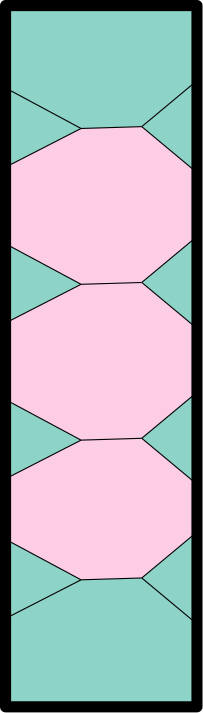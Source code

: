 <?xml version="1.0"?>
<!DOCTYPE ipe SYSTEM "ipe.dtd">
<ipe version="70218" creator="Ipe 7.2.18">
<info created="D:20200814092440" modified="D:20200814132021"/>
<ipestyle name="basic">
<symbol name="arrow/arc(spx)">
<path stroke="sym-stroke" fill="sym-stroke" pen="sym-pen">
0 0 m
-1 0.333 l
-1 -0.333 l
h
</path>
</symbol>
<symbol name="arrow/farc(spx)">
<path stroke="sym-stroke" fill="white" pen="sym-pen">
0 0 m
-1 0.333 l
-1 -0.333 l
h
</path>
</symbol>
<symbol name="arrow/ptarc(spx)">
<path stroke="sym-stroke" fill="sym-stroke" pen="sym-pen">
0 0 m
-1 0.333 l
-0.8 0 l
-1 -0.333 l
h
</path>
</symbol>
<symbol name="arrow/fptarc(spx)">
<path stroke="sym-stroke" fill="white" pen="sym-pen">
0 0 m
-1 0.333 l
-0.8 0 l
-1 -0.333 l
h
</path>
</symbol>
<symbol name="mark/circle(sx)" transformations="translations">
<path fill="sym-stroke">
0.6 0 0 0.6 0 0 e
0.4 0 0 0.4 0 0 e
</path>
</symbol>
<symbol name="mark/disk(sx)" transformations="translations">
<path fill="sym-stroke">
0.6 0 0 0.6 0 0 e
</path>
</symbol>
<symbol name="mark/fdisk(sfx)" transformations="translations">
<group>
<path fill="sym-fill">
0.5 0 0 0.5 0 0 e
</path>
<path fill="sym-stroke" fillrule="eofill">
0.6 0 0 0.6 0 0 e
0.4 0 0 0.4 0 0 e
</path>
</group>
</symbol>
<symbol name="mark/box(sx)" transformations="translations">
<path fill="sym-stroke" fillrule="eofill">
-0.6 -0.6 m
0.6 -0.6 l
0.6 0.6 l
-0.6 0.6 l
h
-0.4 -0.4 m
0.4 -0.4 l
0.4 0.4 l
-0.4 0.4 l
h
</path>
</symbol>
<symbol name="mark/square(sx)" transformations="translations">
<path fill="sym-stroke">
-0.6 -0.6 m
0.6 -0.6 l
0.6 0.6 l
-0.6 0.6 l
h
</path>
</symbol>
<symbol name="mark/fsquare(sfx)" transformations="translations">
<group>
<path fill="sym-fill">
-0.5 -0.5 m
0.5 -0.5 l
0.5 0.5 l
-0.5 0.5 l
h
</path>
<path fill="sym-stroke" fillrule="eofill">
-0.6 -0.6 m
0.6 -0.6 l
0.6 0.6 l
-0.6 0.6 l
h
-0.4 -0.4 m
0.4 -0.4 l
0.4 0.4 l
-0.4 0.4 l
h
</path>
</group>
</symbol>
<symbol name="mark/cross(sx)" transformations="translations">
<group>
<path fill="sym-stroke">
-0.43 -0.57 m
0.57 0.43 l
0.43 0.57 l
-0.57 -0.43 l
h
</path>
<path fill="sym-stroke">
-0.43 0.57 m
0.57 -0.43 l
0.43 -0.57 l
-0.57 0.43 l
h
</path>
</group>
</symbol>
<symbol name="arrow/fnormal(spx)">
<path stroke="sym-stroke" fill="white" pen="sym-pen">
0 0 m
-1 0.333 l
-1 -0.333 l
h
</path>
</symbol>
<symbol name="arrow/pointed(spx)">
<path stroke="sym-stroke" fill="sym-stroke" pen="sym-pen">
0 0 m
-1 0.333 l
-0.8 0 l
-1 -0.333 l
h
</path>
</symbol>
<symbol name="arrow/fpointed(spx)">
<path stroke="sym-stroke" fill="white" pen="sym-pen">
0 0 m
-1 0.333 l
-0.8 0 l
-1 -0.333 l
h
</path>
</symbol>
<symbol name="arrow/linear(spx)">
<path stroke="sym-stroke" pen="sym-pen">
-1 0.333 m
0 0 l
-1 -0.333 l
</path>
</symbol>
<symbol name="arrow/fdouble(spx)">
<path stroke="sym-stroke" fill="white" pen="sym-pen">
0 0 m
-1 0.333 l
-1 -0.333 l
h
-1 0 m
-2 0.333 l
-2 -0.333 l
h
</path>
</symbol>
<symbol name="arrow/double(spx)">
<path stroke="sym-stroke" fill="sym-stroke" pen="sym-pen">
0 0 m
-1 0.333 l
-1 -0.333 l
h
-1 0 m
-2 0.333 l
-2 -0.333 l
h
</path>
</symbol>
<symbol name="arrow/mid-normal(spx)">
<path stroke="sym-stroke" fill="sym-stroke" pen="sym-pen">
0.5 0 m
-0.5 0.333 l
-0.5 -0.333 l
h
</path>
</symbol>
<symbol name="arrow/mid-fnormal(spx)">
<path stroke="sym-stroke" fill="white" pen="sym-pen">
0.5 0 m
-0.5 0.333 l
-0.5 -0.333 l
h
</path>
</symbol>
<symbol name="arrow/mid-pointed(spx)">
<path stroke="sym-stroke" fill="sym-stroke" pen="sym-pen">
0.5 0 m
-0.5 0.333 l
-0.3 0 l
-0.5 -0.333 l
h
</path>
</symbol>
<symbol name="arrow/mid-fpointed(spx)">
<path stroke="sym-stroke" fill="white" pen="sym-pen">
0.5 0 m
-0.5 0.333 l
-0.3 0 l
-0.5 -0.333 l
h
</path>
</symbol>
<symbol name="arrow/mid-double(spx)">
<path stroke="sym-stroke" fill="sym-stroke" pen="sym-pen">
1 0 m
0 0.333 l
0 -0.333 l
h
0 0 m
-1 0.333 l
-1 -0.333 l
h
</path>
</symbol>
<symbol name="arrow/mid-fdouble(spx)">
<path stroke="sym-stroke" fill="white" pen="sym-pen">
1 0 m
0 0.333 l
0 -0.333 l
h
0 0 m
-1 0.333 l
-1 -0.333 l
h
</path>
</symbol>
<pen name="heavier" value="0.8"/>
<pen name="fat" value="1.2"/>
<pen name="ultrafat" value="2"/>
<symbolsize name="large" value="5"/>
<symbolsize name="small" value="2"/>
<symbolsize name="tiny" value="1.1"/>
<arrowsize name="large" value="10"/>
<arrowsize name="small" value="5"/>
<arrowsize name="tiny" value="3"/>
<color name="red" value="1 0 0"/>
<color name="blue" value="0 0 1"/>
<color name="green" value="0 1 0"/>
<color name="yellow" value="1 1 0"/>
<color name="orange" value="1 0.647 0"/>
<color name="gold" value="1 0.843 0"/>
<color name="purple" value="0.627 0.125 0.941"/>
<color name="gray" value="0.745"/>
<color name="brown" value="0.647 0.165 0.165"/>
<color name="navy" value="0 0 0.502"/>
<color name="pink" value="1 0.753 0.796"/>
<color name="seagreen" value="0.18 0.545 0.341"/>
<color name="turquoise" value="0.251 0.878 0.816"/>
<color name="violet" value="0.933 0.51 0.933"/>
<color name="darkblue" value="0 0 0.545"/>
<color name="darkcyan" value="0 0.545 0.545"/>
<color name="darkgray" value="0.663"/>
<color name="darkgreen" value="0 0.392 0"/>
<color name="darkmagenta" value="0.545 0 0.545"/>
<color name="darkorange" value="1 0.549 0"/>
<color name="darkred" value="0.545 0 0"/>
<color name="lightblue" value="0.678 0.847 0.902"/>
<color name="lightcyan" value="0.878 1 1"/>
<color name="lightgray" value="0.827"/>
<color name="lightgreen" value="0.565 0.933 0.565"/>
<color name="lightyellow" value="1 1 0.878"/>
<dashstyle name="dotted" value="[1 3] 0"/>
<dashstyle name="dashed" value="[4] 0"/>
<dashstyle name="dash dotted" value="[4 2 1 2] 0"/>
<dashstyle name="dash dot dotted" value="[4 2 1 2 1 2] 0"/>
<textsize name="large" value="\large"/>
<textsize name="small" value="\small"/>
<textsize name="tiny" value="\tiny"/>
<textsize name="Large" value="\Large"/>
<textsize name="LARGE" value="\LARGE"/>
<textsize name="huge" value="\huge"/>
<textsize name="Huge" value="\Huge"/>
<textsize name="footnote" value="\footnotesize"/>
<textstyle name="center" begin="\begin{center}" end="\end{center}"/>
<textstyle name="itemize" begin="\begin{itemize}" end="\end{itemize}"/>
<textstyle name="item" begin="\begin{itemize}\item{}" end="\end{itemize}"/>
<gridsize name="4 pts" value="4"/>
<gridsize name="8 pts (~3 mm)" value="8"/>
<gridsize name="16 pts (~6 mm)" value="16"/>
<gridsize name="32 pts (~12 mm)" value="32"/>
<gridsize name="10 pts (~3.5 mm)" value="10"/>
<gridsize name="20 pts (~7 mm)" value="20"/>
<gridsize name="14 pts (~5 mm)" value="14"/>
<gridsize name="28 pts (~10 mm)" value="28"/>
<gridsize name="56 pts (~20 mm)" value="56"/>
<anglesize name="90 deg" value="90"/>
<anglesize name="60 deg" value="60"/>
<anglesize name="45 deg" value="45"/>
<anglesize name="30 deg" value="30"/>
<anglesize name="22.5 deg" value="22.5"/>
<opacity name="10%" value="0.1"/>
<opacity name="30%" value="0.3"/>
<opacity name="50%" value="0.5"/>
<opacity name="75%" value="0.75"/>
<tiling name="falling" angle="-60" step="4" width="1"/>
<tiling name="rising" angle="30" step="4" width="1"/>
</ipestyle>
<ipestyle>
<opacity name="10%" value="0.1"/>
<opacity name="30%" value="0.3"/>
<opacity name="50%" value="0.5"/>
<opacity name="20%" value="0.2"/>
<opacity name="40%" value="0.4"/>
<opacity name="60%" value="0.6"/>
<opacity name="70%" value="0.7"/>
<opacity name="80%" value="0.8"/>
<opacity name="90%" value="0.9"/>
</ipestyle>
<ipestyle name="brew">
<pen name="fattyfatfat" value="4"/>
<color name="aliceblue" value="0.941 0.973 1"/>
<color name="brew1" value="0.552 0.827 0.78"/>
<color name="brew2" value="1 1 0.701"/>
<color name="brew3" value="0.745 0.729 0.854"/>
<color name="brew4" value="0.984 0.501 0.447"/>
<color name="brew5" value="0.501 0.694 0.827"/>
<color name="brew6" value="0.992 0.705 0.384"/>
<color name="brew7" value="0.701 0.87 0.411"/>
<color name="brew8" value="0.988 0.803 0.898"/>
</ipestyle>
<page>
<layer name="C"/>
<layer name="T*"/>
<layer name="H"/>
<layer name="keepers"/>
<view layers="C T*" active="T*"/>
<view layers="C H" active="H"/>
<view layers="C keepers" active="keepers"/>
<path layer="T*" fill="brew1">
333.944 815.508 m
333.943 788.485 l
314.065 771.919 l
292.199 771.257 l
265.032 785.834 l
265.033 815.508 l
h
</path>
<path fill="brew1">
333.943 755.354 m
314.065 771.919 l
333.943 788.485 l
h
</path>
<path fill="brew1">
265.032 757.342 m
265.032 785.834 l
292.199 771.257 l
h
</path>
<path fill="brew1">
265.032 729.735 m
292.199 715.158 l
265.032 701.243 l
h
</path>
<path fill="brew1">
333.943 699.255 m
314.065 715.82 l
333.943 732.386 l
h
</path>
<path fill="brew1">
333.943 643.157 m
314.065 659.722 l
333.943 676.288 l
h
</path>
<path fill="brew1">
265.032 645.145 m
265.032 673.637 l
292.199 659.06 l
h
</path>
<path fill="brew1">
333.944 592.871 m
314.066 609.436 l
333.944 626.002 l
h
</path>
<path fill="brew1">
265.033 594.859 m
265.033 623.351 l
292.2 608.774 l
h
</path>
<path fill="brew1">
265.033 563.054 m
265.033 594.859 l
292.2 608.774 l
314.066 609.436 l
333.944 592.871 l
333.944 563.054 l
h
</path>
<path fill="brew8">
292.2 608.774 m
265.033 623.351 l
265.032 645.145 l
292.199 659.06 l
314.065 659.722 l
333.943 643.157 l
333.944 626.002 l
314.066 609.436 l
h
</path>
<path fill="brew8">
292.199 659.06 m
265.032 673.637 l
265.032 701.243 l
292.199 715.158 l
314.065 715.82 l
333.943 699.255 l
333.943 676.288 l
314.065 659.722 l
h
</path>
<path fill="brew8">
292.199 715.158 m
265.032 729.735 l
265.032 757.342 l
292.199 771.257 l
314.065 771.919 l
333.943 755.354 l
333.943 732.386 l
314.065 715.82 l
h
</path>
<path layer="C" matrix="0 1 -1 0 988.769 389.793" stroke="black" pen="fattyfatfat">
173.261 723.736 m
173.261 654.825 l
425.715 654.825 l
425.715 723.736 l
h
</path>
<path layer="T*" matrix="0 1 -1 0 988.769 389.793" stroke="black">
205.066 723.736 m
218.981 696.569 l
</path>
<path matrix="0 1 -1 0 988.769 389.793" stroke="black">
218.981 696.569 m
233.558 723.736 l
</path>
<path matrix="0 1 -1 0 988.769 389.793" stroke="black">
218.981 696.569 m
219.643 674.703 l
</path>
<path matrix="0 1 -1 0 988.769 389.793" stroke="black">
219.643 674.703 m
203.078 654.825 l
</path>
<path matrix="0 1 -1 0 988.769 389.793" stroke="black">
219.643 674.703 m
236.209 654.825 l
</path>
<path matrix="0 1 -1 0 988.768 440.079" stroke="black">
205.066 723.736 m
218.981 696.569 l
</path>
<path matrix="0 1 -1 0 988.768 440.079" stroke="black">
218.981 696.569 m
233.558 723.736 l
</path>
<path matrix="0 1 -1 0 988.768 440.079" stroke="black">
218.981 696.569 m
219.643 674.703 l
</path>
<path matrix="0 1 -1 0 988.768 440.079" stroke="black">
219.643 674.703 m
203.078 654.825 l
</path>
<path matrix="0 1 -1 0 988.768 440.079" stroke="black">
219.643 674.703 m
236.209 654.825 l
</path>
<path matrix="0 1 -1 0 988.768 496.177" stroke="black">
205.066 723.736 m
218.981 696.569 l
</path>
<path matrix="0 1 -1 0 988.768 496.177" stroke="black">
218.981 696.569 m
233.558 723.736 l
</path>
<path matrix="0 1 -1 0 988.768 496.177" stroke="black">
218.981 696.569 m
219.643 674.703 l
</path>
<path matrix="0 1 -1 0 988.768 496.177" stroke="black">
219.643 674.703 m
203.078 654.825 l
</path>
<path matrix="0 1 -1 0 988.768 496.177" stroke="black">
219.643 674.703 m
236.209 654.825 l
</path>
<path matrix="0 1 -1 0 988.768 552.276" stroke="black">
205.066 723.736 m
218.981 696.569 l
</path>
<path matrix="0 1 -1 0 988.768 552.276" stroke="black">
218.981 696.569 m
233.558 723.736 l
</path>
<path matrix="0 1 -1 0 988.768 552.276" stroke="black">
218.981 696.569 m
219.643 674.703 l
</path>
<path matrix="0 1 -1 0 988.768 552.276" stroke="black">
219.643 674.703 m
203.078 654.825 l
</path>
<path matrix="0 1 -1 0 988.768 552.276" stroke="black">
219.643 674.703 m
236.209 654.825 l
</path>
<path layer="H" matrix="0 1 -1 0 988.768 389.793" stroke="black">
218.981 696.569 m
233.558 723.736 l
</path>
<path matrix="0 1 -1 0 988.768 389.793" stroke="black">
218.981 696.569 m
219.643 674.703 l
</path>
<path matrix="0 1 -1 0 988.768 389.793" stroke="black">
219.643 674.703 m
236.209 654.825 l
</path>
<path matrix="0 1 -1 0 988.768 440.079" stroke="black">
205.066 723.736 m
218.981 696.569 l
</path>
<path matrix="0 1 -1 0 988.768 440.079" stroke="black">
218.981 696.569 m
233.558 723.736 l
</path>
<path matrix="0 1 -1 0 988.768 440.079" stroke="black">
218.981 696.569 m
219.643 674.703 l
</path>
<path matrix="0 1 -1 0 988.768 440.079" stroke="black">
219.643 674.703 m
203.078 654.825 l
</path>
<path matrix="0 1 -1 0 988.768 440.079" stroke="black">
219.643 674.703 m
236.209 654.825 l
</path>
<path matrix="0 1 -1 0 988.768 496.178" stroke="black">
205.066 723.736 m
218.981 696.569 l
</path>
<path matrix="0 1 -1 0 988.768 496.178" stroke="black">
218.981 696.569 m
233.558 723.736 l
</path>
<path matrix="0 1 -1 0 988.768 496.178" stroke="black">
218.981 696.569 m
219.643 674.703 l
</path>
<path matrix="0 1 -1 0 988.768 496.178" stroke="black">
219.643 674.703 m
203.078 654.825 l
</path>
<path matrix="0 1 -1 0 988.768 496.178" stroke="black">
219.643 674.703 m
236.209 654.825 l
</path>
<path matrix="0 1 -1 0 988.768 552.276" stroke="black">
205.066 723.736 m
218.981 696.569 l
</path>
<path matrix="0 1 -1 0 988.768 552.276" stroke="black">
218.981 696.569 m
219.643 674.703 l
</path>
<path matrix="0 1 -1 0 988.768 552.276" stroke="black">
219.643 674.703 m
203.078 654.825 l
</path>
<path layer="keepers" matrix="0 1 -1 0 988.768 389.793" stroke="black">
218.981 696.569 m
233.558 723.736 l
</path>
<path matrix="0 1 -1 0 988.768 389.793" stroke="black">
218.981 696.569 m
219.643 674.703 l
</path>
<path matrix="0 1 -1 0 988.768 389.793" stroke="black">
219.643 674.703 m
236.209 654.825 l
</path>
<path matrix="0 1 -1 0 988.768 552.276" stroke="black">
205.066 723.736 m
218.981 696.569 l
</path>
<path matrix="0 1 -1 0 988.768 552.276" stroke="black">
218.981 696.569 m
219.643 674.703 l
</path>
<path matrix="0 1 -1 0 988.768 552.276" stroke="black">
219.643 674.703 m
203.078 654.825 l
</path>
<text layer="H" matrix="1 0 0 1 -1 164" transformations="translations" pos="269.886 591.365" stroke="black" type="label" width="7.472" height="6.808" depth="0" valign="top">A</text>
<text matrix="1 0 0 1 59.9957 162.119" transformations="translations" pos="269.886 591.365" stroke="black" type="label" width="7.057" height="6.808" depth="0" halign="right" valign="top">B</text>
<text matrix="1 0 0 1 -2 -164" transformations="translations" pos="269.572 787.981" stroke="black" type="label" width="7.057" height="6.808" depth="0" valign="baseline">B</text>
<text matrix="1 0 0 1 4 -165" transformations="translations" pos="326.017 789.863" stroke="black" type="label" width="7.472" height="6.808" depth="0" halign="right" valign="baseline">A</text>
<text matrix="1 0 0 1 -3 -4" transformations="translations" pos="293.091 720.875" stroke="black" type="label" width="7.472" height="6.808" depth="0" valign="baseline">Y</text>
<text matrix="1 0 0 1 -4.25425 -59.5045" transformations="translations" pos="293.091 720.875" stroke="black" type="label" width="7.472" height="6.808" depth="0" valign="baseline">Y</text>
<text matrix="1 0 0 1 20.8741 -4.00048" transformations="translations" pos="293.091 720.875" stroke="black" type="label" width="7.472" height="6.808" depth="0" halign="right" valign="baseline">Y</text>
<text matrix="1 0 0 1 20.2471 -59.5041" transformations="translations" pos="293.091 720.875" stroke="black" type="label" width="7.472" height="6.808" depth="0" halign="right" valign="baseline">Y</text>
<text matrix="1 0 0 1 -3.94032 -65.3021" transformations="translations" pos="293.091 720.875" stroke="black" type="label" width="7.472" height="6.808" depth="0" valign="top">Y</text>
<text matrix="1 0 0 1 20.561 -65.3017" transformations="translations" pos="293.091 720.875" stroke="black" type="label" width="7.472" height="6.808" depth="0" halign="right" valign="top">Y</text>
<text matrix="1 0 0 1 -2.68643 -8.54402" transformations="translations" pos="293.091 720.875" stroke="black" type="label" width="7.472" height="6.808" depth="0" valign="top">Y</text>
<text matrix="1 0 0 1 21.8149 -8.54362" transformations="translations" pos="293.091 720.875" stroke="black" type="label" width="7.472" height="6.808" depth="0" halign="right" valign="top">Y</text>
</page>
</ipe>

